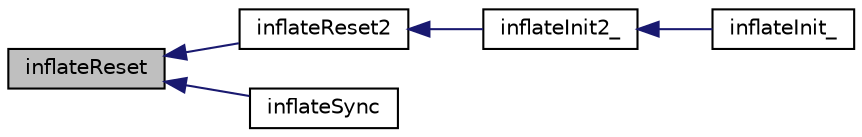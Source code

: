 digraph G
{
  edge [fontname="Helvetica",fontsize="10",labelfontname="Helvetica",labelfontsize="10"];
  node [fontname="Helvetica",fontsize="10",shape=record];
  rankdir="LR";
  Node1 [label="inflateReset",height=0.2,width=0.4,color="black", fillcolor="grey75", style="filled" fontcolor="black"];
  Node1 -> Node2 [dir="back",color="midnightblue",fontsize="10",style="solid",fontname="Helvetica"];
  Node2 [label="inflateReset2",height=0.2,width=0.4,color="black", fillcolor="white", style="filled",URL="$inflate_8c.html#af5a145c15cfb580ef24ce3fc4d292a02"];
  Node2 -> Node3 [dir="back",color="midnightblue",fontsize="10",style="solid",fontname="Helvetica"];
  Node3 [label="inflateInit2_",height=0.2,width=0.4,color="black", fillcolor="white", style="filled",URL="$inflate_8c.html#aa87e80daa481d931b2d4d414769d432a"];
  Node3 -> Node4 [dir="back",color="midnightblue",fontsize="10",style="solid",fontname="Helvetica"];
  Node4 [label="inflateInit_",height=0.2,width=0.4,color="black", fillcolor="white", style="filled",URL="$inflate_8c.html#aed01e9084fe1ed4d8808bbcf525dfe63"];
  Node1 -> Node5 [dir="back",color="midnightblue",fontsize="10",style="solid",fontname="Helvetica"];
  Node5 [label="inflateSync",height=0.2,width=0.4,color="black", fillcolor="white", style="filled",URL="$inflate_8c.html#a91828dbb3f427115719a892872b414a4"];
}

